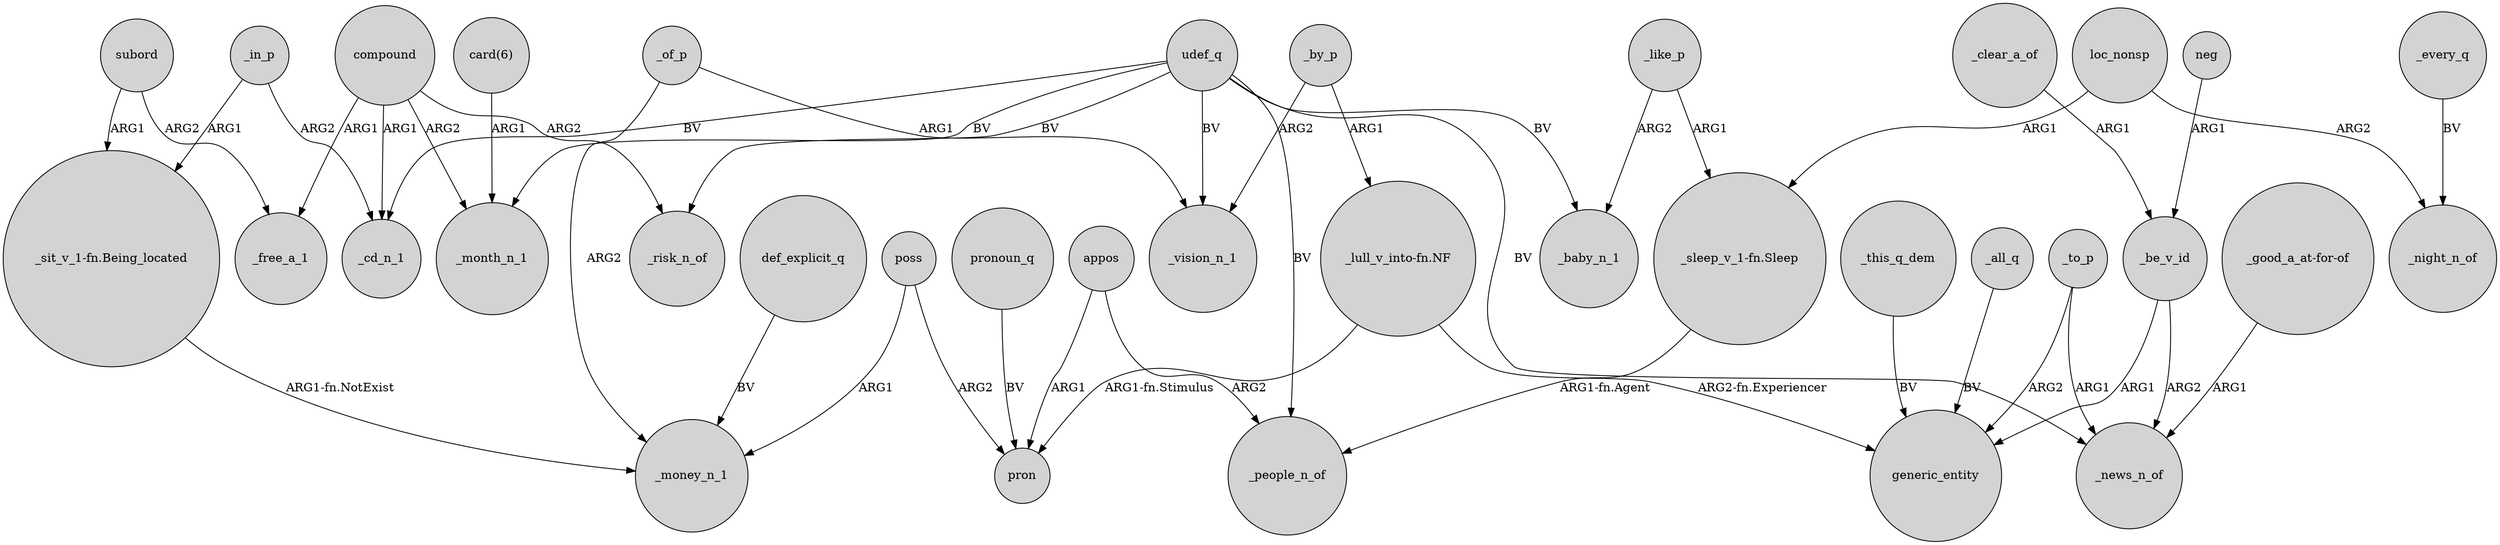 digraph {
	node [shape=circle style=filled]
	udef_q -> _risk_n_of [label=BV]
	_like_p -> _baby_n_1 [label=ARG2]
	_by_p -> "_lull_v_into-fn.NF" [label=ARG1]
	"_lull_v_into-fn.NF" -> generic_entity [label="ARG2-fn.Experiencer"]
	compound -> _month_n_1 [label=ARG2]
	udef_q -> _vision_n_1 [label=BV]
	poss -> pron [label=ARG2]
	compound -> _free_a_1 [label=ARG1]
	_of_p -> _vision_n_1 [label=ARG1]
	subord -> _free_a_1 [label=ARG2]
	compound -> _cd_n_1 [label=ARG1]
	compound -> _risk_n_of [label=ARG2]
	udef_q -> _baby_n_1 [label=BV]
	"_good_a_at-for-of" -> _news_n_of [label=ARG1]
	_be_v_id -> generic_entity [label=ARG1]
	_every_q -> _night_n_of [label=BV]
	subord -> "_sit_v_1-fn.Being_located" [label=ARG1]
	udef_q -> _month_n_1 [label=BV]
	udef_q -> _cd_n_1 [label=BV]
	_to_p -> _news_n_of [label=ARG1]
	_by_p -> _vision_n_1 [label=ARG2]
	_to_p -> generic_entity [label=ARG2]
	"_sit_v_1-fn.Being_located" -> _money_n_1 [label="ARG1-fn.NotExist"]
	_all_q -> generic_entity [label=BV]
	"_lull_v_into-fn.NF" -> pron [label="ARG1-fn.Stimulus"]
	udef_q -> _people_n_of [label=BV]
	pronoun_q -> pron [label=BV]
	_this_q_dem -> generic_entity [label=BV]
	"_sleep_v_1-fn.Sleep" -> _people_n_of [label="ARG1-fn.Agent"]
	appos -> pron [label=ARG1]
	_be_v_id -> _news_n_of [label=ARG2]
	poss -> _money_n_1 [label=ARG1]
	appos -> _people_n_of [label=ARG2]
	_like_p -> "_sleep_v_1-fn.Sleep" [label=ARG1]
	loc_nonsp -> "_sleep_v_1-fn.Sleep" [label=ARG1]
	neg -> _be_v_id [label=ARG1]
	loc_nonsp -> _night_n_of [label=ARG2]
	_of_p -> _money_n_1 [label=ARG2]
	udef_q -> _news_n_of [label=BV]
	_in_p -> "_sit_v_1-fn.Being_located" [label=ARG1]
	_in_p -> _cd_n_1 [label=ARG2]
	"card(6)" -> _month_n_1 [label=ARG1]
	_clear_a_of -> _be_v_id [label=ARG1]
	def_explicit_q -> _money_n_1 [label=BV]
}
